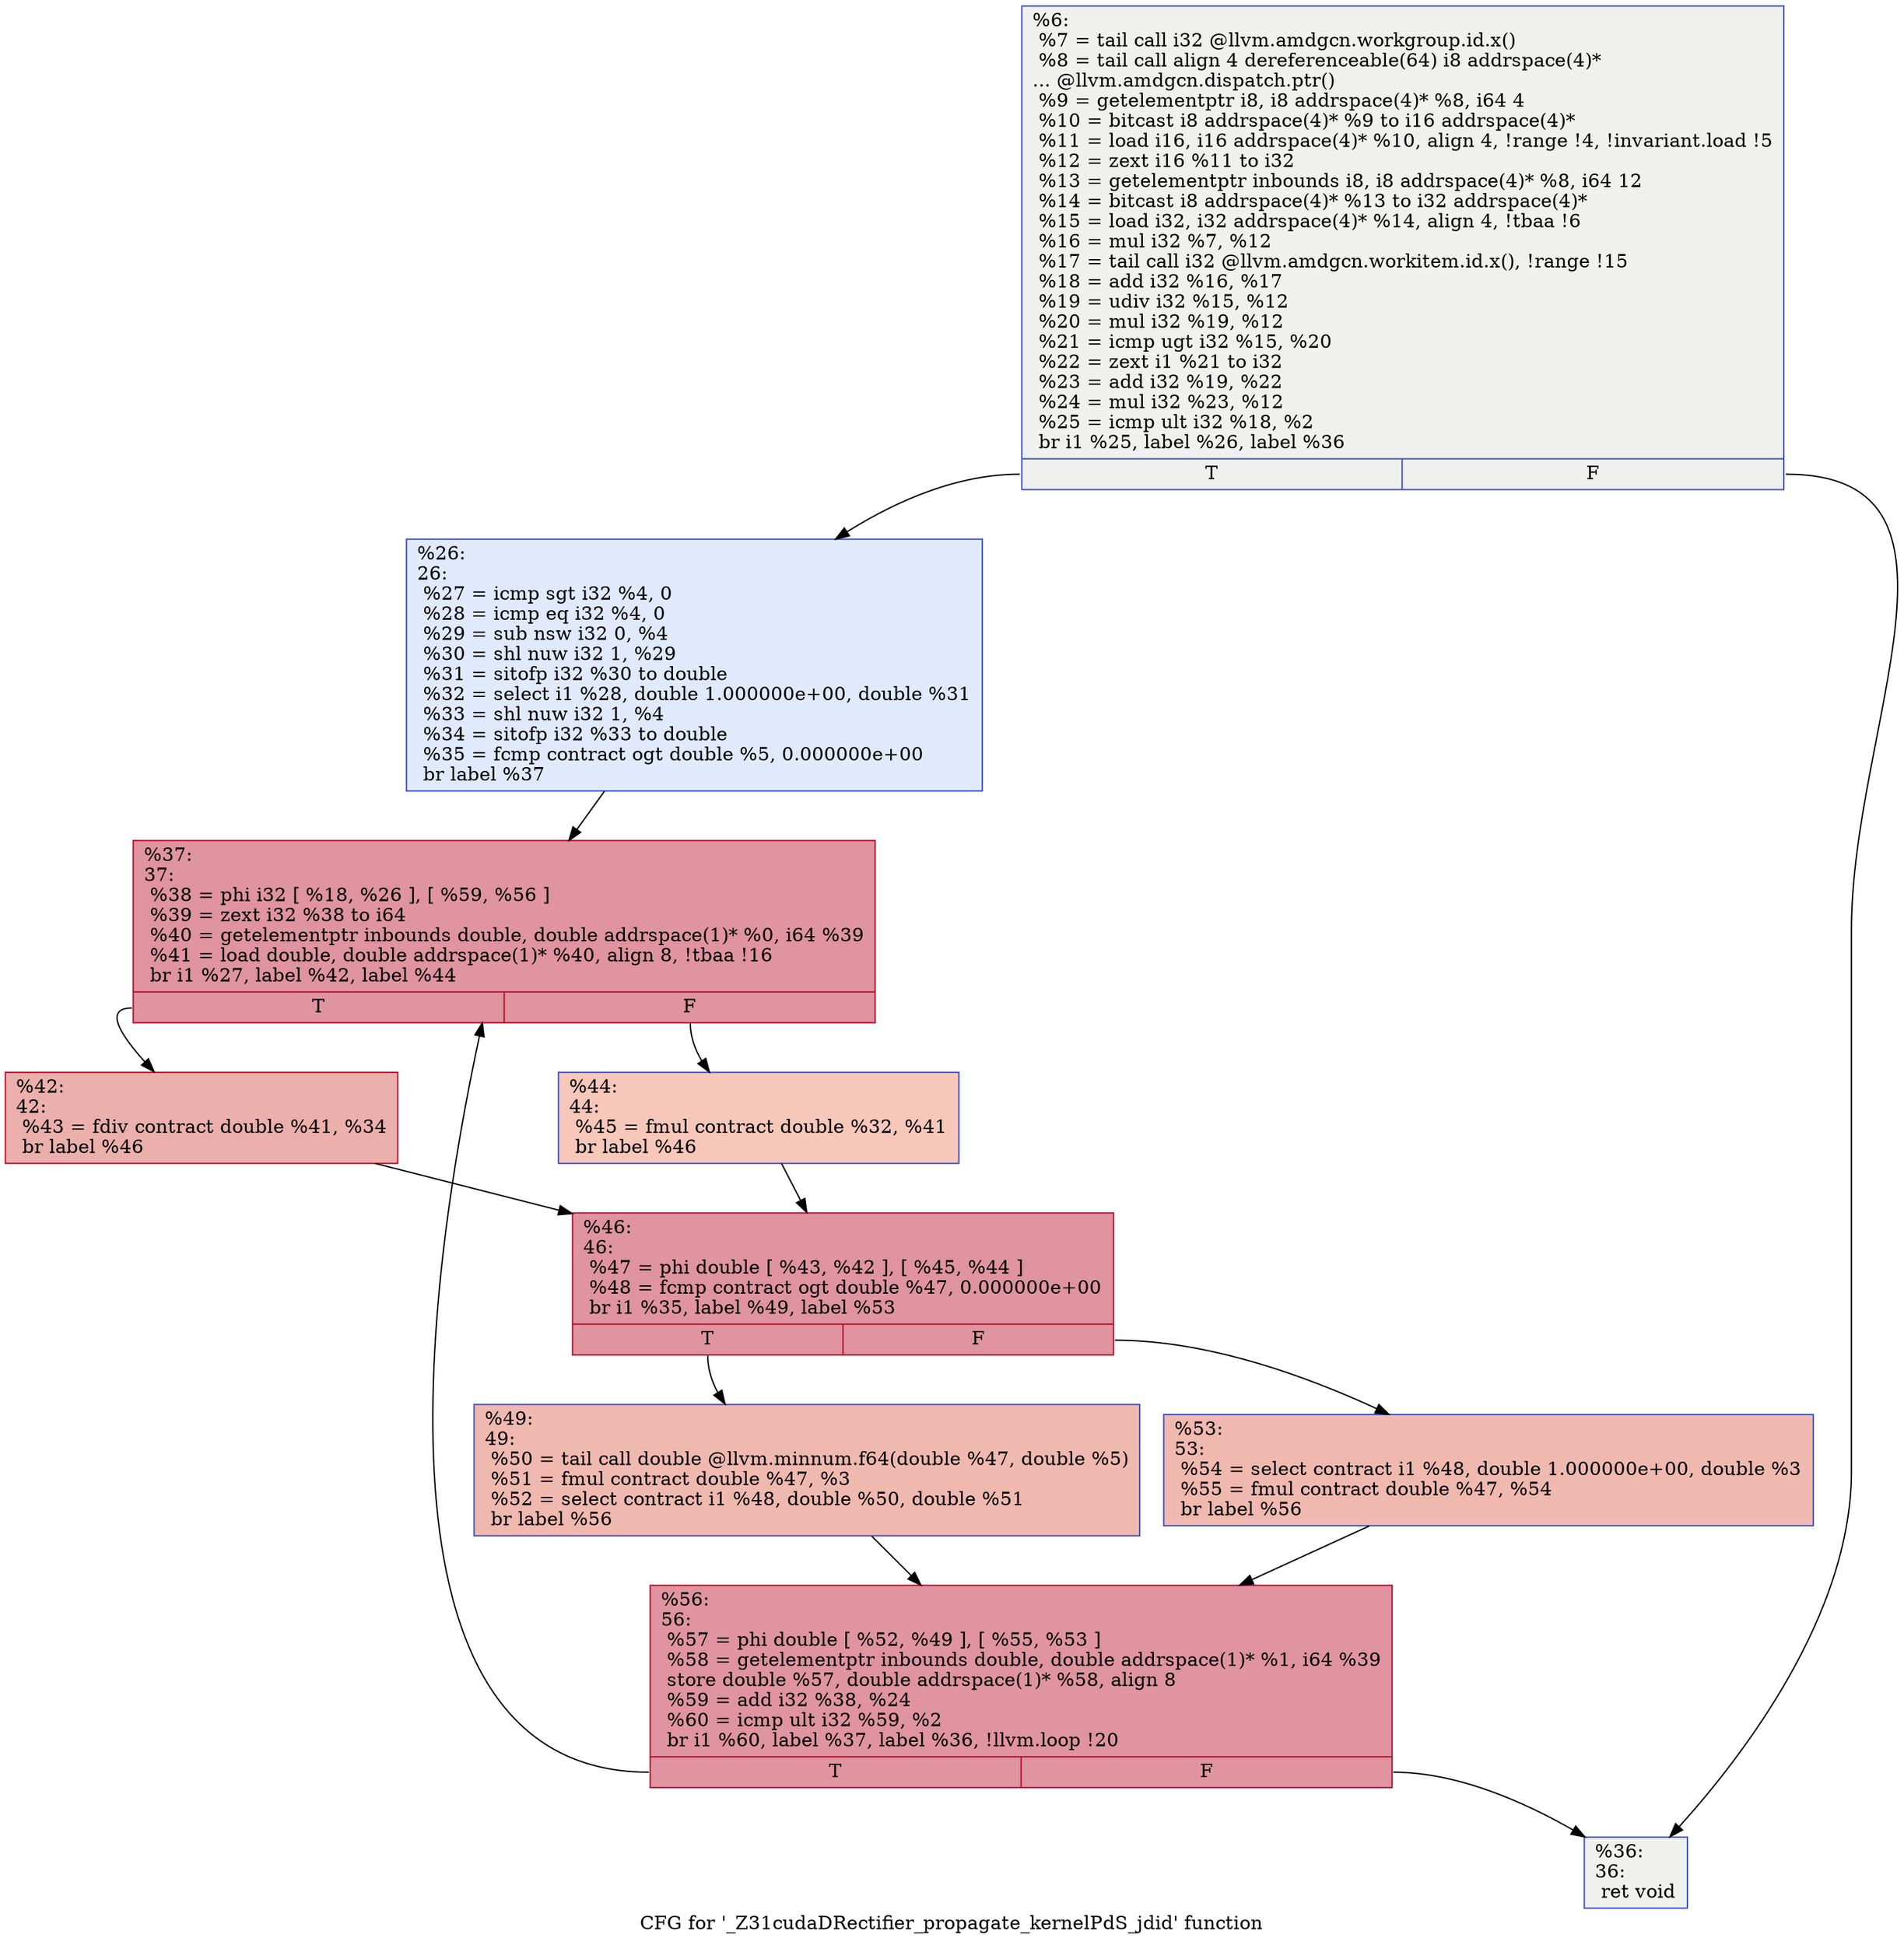 digraph "CFG for '_Z31cudaDRectifier_propagate_kernelPdS_jdid' function" {
	label="CFG for '_Z31cudaDRectifier_propagate_kernelPdS_jdid' function";

	Node0x4a30b50 [shape=record,color="#3d50c3ff", style=filled, fillcolor="#dedcdb70",label="{%6:\l  %7 = tail call i32 @llvm.amdgcn.workgroup.id.x()\l  %8 = tail call align 4 dereferenceable(64) i8 addrspace(4)*\l... @llvm.amdgcn.dispatch.ptr()\l  %9 = getelementptr i8, i8 addrspace(4)* %8, i64 4\l  %10 = bitcast i8 addrspace(4)* %9 to i16 addrspace(4)*\l  %11 = load i16, i16 addrspace(4)* %10, align 4, !range !4, !invariant.load !5\l  %12 = zext i16 %11 to i32\l  %13 = getelementptr inbounds i8, i8 addrspace(4)* %8, i64 12\l  %14 = bitcast i8 addrspace(4)* %13 to i32 addrspace(4)*\l  %15 = load i32, i32 addrspace(4)* %14, align 4, !tbaa !6\l  %16 = mul i32 %7, %12\l  %17 = tail call i32 @llvm.amdgcn.workitem.id.x(), !range !15\l  %18 = add i32 %16, %17\l  %19 = udiv i32 %15, %12\l  %20 = mul i32 %19, %12\l  %21 = icmp ugt i32 %15, %20\l  %22 = zext i1 %21 to i32\l  %23 = add i32 %19, %22\l  %24 = mul i32 %23, %12\l  %25 = icmp ult i32 %18, %2\l  br i1 %25, label %26, label %36\l|{<s0>T|<s1>F}}"];
	Node0x4a30b50:s0 -> Node0x4a33120;
	Node0x4a30b50:s1 -> Node0x4a331b0;
	Node0x4a33120 [shape=record,color="#3d50c3ff", style=filled, fillcolor="#b9d0f970",label="{%26:\l26:                                               \l  %27 = icmp sgt i32 %4, 0\l  %28 = icmp eq i32 %4, 0\l  %29 = sub nsw i32 0, %4\l  %30 = shl nuw i32 1, %29\l  %31 = sitofp i32 %30 to double\l  %32 = select i1 %28, double 1.000000e+00, double %31\l  %33 = shl nuw i32 1, %4\l  %34 = sitofp i32 %33 to double\l  %35 = fcmp contract ogt double %5, 0.000000e+00\l  br label %37\l}"];
	Node0x4a33120 -> Node0x4a34370;
	Node0x4a331b0 [shape=record,color="#3d50c3ff", style=filled, fillcolor="#dedcdb70",label="{%36:\l36:                                               \l  ret void\l}"];
	Node0x4a34370 [shape=record,color="#b70d28ff", style=filled, fillcolor="#b70d2870",label="{%37:\l37:                                               \l  %38 = phi i32 [ %18, %26 ], [ %59, %56 ]\l  %39 = zext i32 %38 to i64\l  %40 = getelementptr inbounds double, double addrspace(1)* %0, i64 %39\l  %41 = load double, double addrspace(1)* %40, align 8, !tbaa !16\l  br i1 %27, label %42, label %44\l|{<s0>T|<s1>F}}"];
	Node0x4a34370:s0 -> Node0x4a348e0;
	Node0x4a34370:s1 -> Node0x4a34970;
	Node0x4a348e0 [shape=record,color="#b70d28ff", style=filled, fillcolor="#d24b4070",label="{%42:\l42:                                               \l  %43 = fdiv contract double %41, %34\l  br label %46\l}"];
	Node0x4a348e0 -> Node0x4a34b40;
	Node0x4a34970 [shape=record,color="#3d50c3ff", style=filled, fillcolor="#ec7f6370",label="{%44:\l44:                                               \l  %45 = fmul contract double %32, %41\l  br label %46\l}"];
	Node0x4a34970 -> Node0x4a34b40;
	Node0x4a34b40 [shape=record,color="#b70d28ff", style=filled, fillcolor="#b70d2870",label="{%46:\l46:                                               \l  %47 = phi double [ %43, %42 ], [ %45, %44 ]\l  %48 = fcmp contract ogt double %47, 0.000000e+00\l  br i1 %35, label %49, label %53\l|{<s0>T|<s1>F}}"];
	Node0x4a34b40:s0 -> Node0x4a34e40;
	Node0x4a34b40:s1 -> Node0x4a34e90;
	Node0x4a34e40 [shape=record,color="#3d50c3ff", style=filled, fillcolor="#de614d70",label="{%49:\l49:                                               \l  %50 = tail call double @llvm.minnum.f64(double %47, double %5)\l  %51 = fmul contract double %47, %3\l  %52 = select contract i1 %48, double %50, double %51\l  br label %56\l}"];
	Node0x4a34e40 -> Node0x4a344f0;
	Node0x4a34e90 [shape=record,color="#3d50c3ff", style=filled, fillcolor="#de614d70",label="{%53:\l53:                                               \l  %54 = select contract i1 %48, double 1.000000e+00, double %3\l  %55 = fmul contract double %47, %54\l  br label %56\l}"];
	Node0x4a34e90 -> Node0x4a344f0;
	Node0x4a344f0 [shape=record,color="#b70d28ff", style=filled, fillcolor="#b70d2870",label="{%56:\l56:                                               \l  %57 = phi double [ %52, %49 ], [ %55, %53 ]\l  %58 = getelementptr inbounds double, double addrspace(1)* %1, i64 %39\l  store double %57, double addrspace(1)* %58, align 8\l  %59 = add i32 %38, %24\l  %60 = icmp ult i32 %59, %2\l  br i1 %60, label %37, label %36, !llvm.loop !20\l|{<s0>T|<s1>F}}"];
	Node0x4a344f0:s0 -> Node0x4a34370;
	Node0x4a344f0:s1 -> Node0x4a331b0;
}

